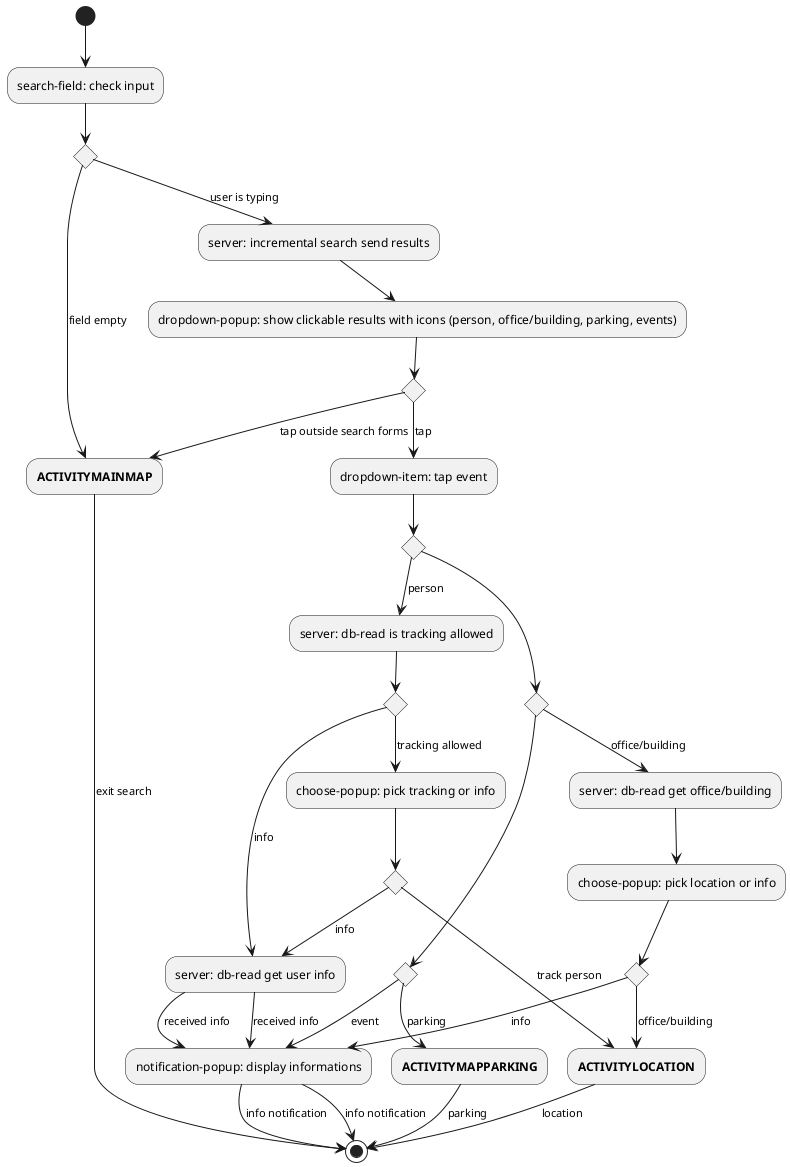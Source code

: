             @startuml
(*)  --> "search-field: check input"
if "" then
    --> [field empty] "**ACTIVITYMAINMAP**"
    --> [exit search] (*)
else
    --> [user is typing] "server: incremental search send results"
    --> "dropdown-popup: show clickable results with icons (person, office/building, parking, events)"
    if "" then
        --> [tap] "dropdown-item: tap event"
        if "" then
            --> [person] "server: db-read is tracking allowed"
            if "" then
                --> [info] "server: db-read get user info"
                --> [received info] "notification-popup: display informations"
                --> [info notification] (*)
            else
                --> [tracking allowed] "choose-popup: pick tracking or info"
                if "" then
                    --> [track person] "**ACTIVITYLOCATION**"
                    --> [location] (*)
                else
                    --> [info] "server: db-read get user info"
                    --> [received info] "notification-popup: display informations"
                    --> [info notification] (*)
                Endif
            Endif
        else
            if "" then
                --> [office/building] "server: db-read get office/building"
                --> "choose-popup: pick location or info"
                if "" then
                    --> [office/building] "**ACTIVITYLOCATION**"
                else
                    --> [info] "notification-popup: display informations"
                Endif
            else
                if "" then
                    --> [parking] "**ACTIVITYMAPPARKING**"
                    --> [parking] (*)
                else
                    --> [event] "notification-popup: display informations"
                Endif
            Endif
        Endif
    else
        --> [tap outside search forms] "**ACTIVITYMAINMAP**"
    Endif
Endif




@enduml